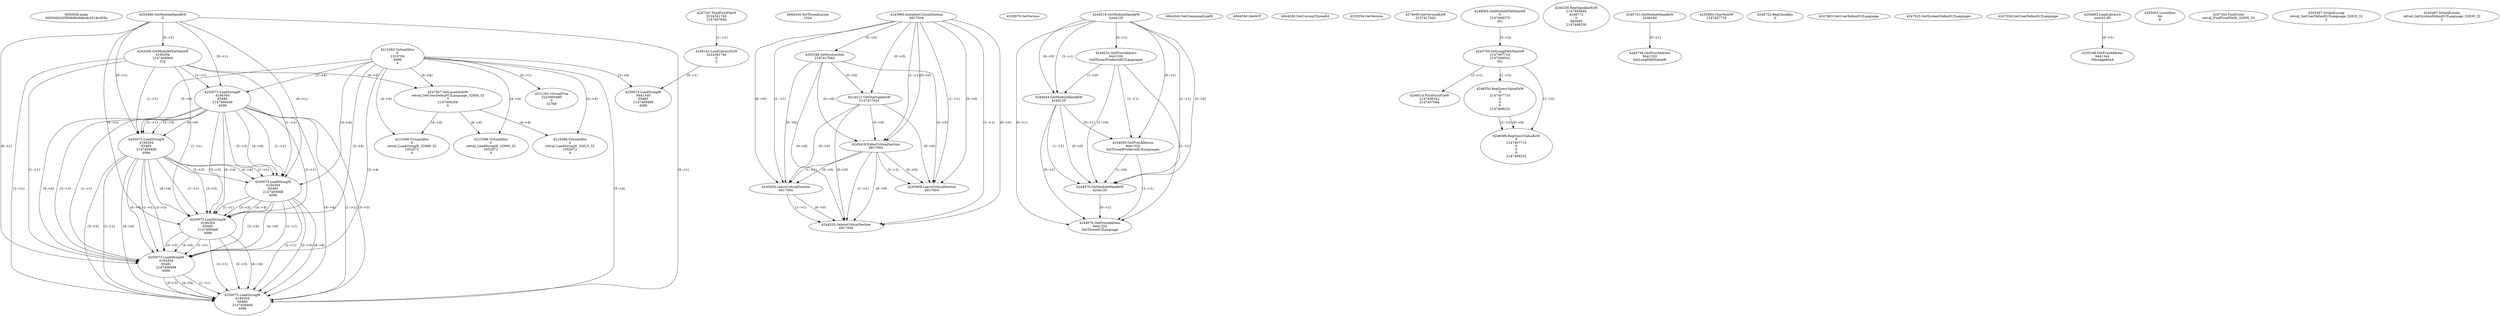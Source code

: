 // Global SCDG with merge call
digraph {
	0 [label="6850628.main
00050d42d5ff38d9eddbedc431dc283e"]
	1 [label="4254480.GetModuleHandleW
0"]
	2 [label="6844434.SetThreadLocale
1024"]
	3 [label="4243965.InitializeCriticalSection
6917004"]
	4 [label="4243979.GetVersion
"]
	5 [label="4244018.GetModuleHandleW
4244120"]
	6 [label="4244024.GetProcAddress
9441320
GetThreadPreferredUILanguages"]
	5 -> 6 [label="(0-->1)"]
	7 [label="4244044.GetModuleHandleW
4244120"]
	5 -> 7 [label="(1-->1)"]
	5 -> 7 [label="(0-->0)"]
	6 -> 7 [label="(1-->0)"]
	8 [label="4244050.GetProcAddress
9441320
SetThreadPreferredUILanguages"]
	5 -> 8 [label="(0-->1)"]
	6 -> 8 [label="(1-->1)"]
	7 -> 8 [label="(0-->1)"]
	9 [label="4244070.GetModuleHandleW
4244120"]
	5 -> 9 [label="(1-->1)"]
	7 -> 9 [label="(1-->1)"]
	5 -> 9 [label="(0-->0)"]
	6 -> 9 [label="(1-->0)"]
	7 -> 9 [label="(0-->0)"]
	8 -> 9 [label="(1-->0)"]
	10 [label="4244076.GetProcAddress
9441320
GetThreadUILanguage"]
	5 -> 10 [label="(0-->1)"]
	6 -> 10 [label="(1-->1)"]
	7 -> 10 [label="(0-->1)"]
	8 -> 10 [label="(1-->1)"]
	9 -> 10 [label="(0-->1)"]
	11 [label="4250188.GetSystemInfo
2147417660"]
	3 -> 11 [label="(0-->0)"]
	12 [label="6844540.GetCommandLineW
"]
	13 [label="4214413.GetStartupInfoW
2147417624"]
	3 -> 13 [label="(0-->0)"]
	11 -> 13 [label="(0-->0)"]
	14 [label="6844560.GetACP
"]
	15 [label="6844580.GetCurrentThreadId
"]
	16 [label="4250204.GetVersion
"]
	17 [label="4276690.GetVersionExW
2147417420"]
	18 [label="4243306.GetModuleFileNameW
4194304
2147408904
522"]
	1 -> 18 [label="(0-->1)"]
	19 [label="4248064.GetModuleFileNameW
0
2147408370
261"]
	20 [label="4215383.VirtualAlloc
0
1310704
4096
4"]
	21 [label="4246338.RegOpenKeyExW
2147483649
4246772
0
983065
2147408236"]
	22 [label="4245741.GetModuleHandleW
4246160"]
	23 [label="4245758.GetProcAddress
9441320
GetLongPathNameW"]
	22 -> 23 [label="(0-->1)"]
	24 [label="4245785.GetLongPathNameW
2147407710
2147406542
261"]
	19 -> 24 [label="(3-->3)"]
	25 [label="4245683.CharNextW
2147407716"]
	26 [label="4246014.FindFirstFileW
2147406542
2147407064"]
	24 -> 26 [label="(2-->1)"]
	27 [label="4246556.RegQueryValueExW
0
2147407710
0
0
0
2147408232"]
	24 -> 27 [label="(1-->2)"]
	28 [label="4246599.RegQueryValueExW
0
2147407710
0
0
0
2147408232"]
	24 -> 28 [label="(1-->2)"]
	27 -> 28 [label="(2-->2)"]
	27 -> 28 [label="(6-->6)"]
	29 [label="4246722.RegCloseKey
0"]
	30 [label="4247883.GetUserDefaultUILanguage
"]
	31 [label="4245418.EnterCriticalSection
6917004"]
	3 -> 31 [label="(1-->1)"]
	3 -> 31 [label="(0-->0)"]
	11 -> 31 [label="(0-->0)"]
	13 -> 31 [label="(0-->0)"]
	32 [label="4245454.LeaveCriticalSection
6917004"]
	3 -> 32 [label="(1-->1)"]
	31 -> 32 [label="(1-->1)"]
	3 -> 32 [label="(0-->0)"]
	11 -> 32 [label="(0-->0)"]
	13 -> 32 [label="(0-->0)"]
	31 -> 32 [label="(0-->0)"]
	33 [label="4247923.GetSystemDefaultUILanguage
"]
	34 [label="4247558.GetUserDefaultUILanguage
"]
	35 [label="4247567.GetLocaleInfoW
retval_GetUserDefaultUILanguage_32850_32
3
2147408268
4"]
	18 -> 35 [label="(0-->2)"]
	20 -> 35 [label="(4-->4)"]
	36 [label="4247247.FindFirstFileW
3224341740
2147407640"]
	37 [label="4250073.LoadStringW
4194304
65485
2147409468
4096"]
	1 -> 37 [label="(0-->1)"]
	18 -> 37 [label="(1-->1)"]
	20 -> 37 [label="(3-->4)"]
	38 [label="4250073.LoadStringW
4194304
65484
2147409468
4096"]
	1 -> 38 [label="(0-->1)"]
	18 -> 38 [label="(1-->1)"]
	37 -> 38 [label="(1-->1)"]
	37 -> 38 [label="(3-->3)"]
	20 -> 38 [label="(3-->4)"]
	37 -> 38 [label="(4-->4)"]
	39 [label="4250073.LoadStringW
4194304
65483
2147409468
4096"]
	1 -> 39 [label="(0-->1)"]
	18 -> 39 [label="(1-->1)"]
	37 -> 39 [label="(1-->1)"]
	38 -> 39 [label="(1-->1)"]
	37 -> 39 [label="(3-->3)"]
	38 -> 39 [label="(3-->3)"]
	20 -> 39 [label="(3-->4)"]
	37 -> 39 [label="(4-->4)"]
	38 -> 39 [label="(4-->4)"]
	40 [label="4250073.LoadStringW
4194304
65482
2147409468
4096"]
	1 -> 40 [label="(0-->1)"]
	18 -> 40 [label="(1-->1)"]
	37 -> 40 [label="(1-->1)"]
	38 -> 40 [label="(1-->1)"]
	39 -> 40 [label="(1-->1)"]
	37 -> 40 [label="(3-->3)"]
	38 -> 40 [label="(3-->3)"]
	39 -> 40 [label="(3-->3)"]
	20 -> 40 [label="(3-->4)"]
	37 -> 40 [label="(4-->4)"]
	38 -> 40 [label="(4-->4)"]
	39 -> 40 [label="(4-->4)"]
	41 [label="4250073.LoadStringW
4194304
65481
2147409468
4096"]
	1 -> 41 [label="(0-->1)"]
	18 -> 41 [label="(1-->1)"]
	37 -> 41 [label="(1-->1)"]
	38 -> 41 [label="(1-->1)"]
	39 -> 41 [label="(1-->1)"]
	40 -> 41 [label="(1-->1)"]
	37 -> 41 [label="(3-->3)"]
	38 -> 41 [label="(3-->3)"]
	39 -> 41 [label="(3-->3)"]
	40 -> 41 [label="(3-->3)"]
	20 -> 41 [label="(3-->4)"]
	37 -> 41 [label="(4-->4)"]
	38 -> 41 [label="(4-->4)"]
	39 -> 41 [label="(4-->4)"]
	40 -> 41 [label="(4-->4)"]
	42 [label="4254893.LoadLibraryA
user32.dll"]
	43 [label="4255003.LocalAlloc
64
8"]
	44 [label="4255148.GetProcAddress
9441344
MessageBoxA"]
	42 -> 44 [label="(0-->1)"]
	45 [label="4244205.DeleteCriticalSection
6917004"]
	3 -> 45 [label="(1-->1)"]
	31 -> 45 [label="(1-->1)"]
	32 -> 45 [label="(1-->1)"]
	3 -> 45 [label="(0-->0)"]
	11 -> 45 [label="(0-->0)"]
	13 -> 45 [label="(0-->0)"]
	31 -> 45 [label="(0-->0)"]
	32 -> 45 [label="(0-->0)"]
	46 [label="4221262.VirtualFree
3223060480
0
32768"]
	20 -> 46 [label="(0-->1)"]
	47 [label="4250073.LoadStringW
4194304
65480
2147409468
4096"]
	1 -> 47 [label="(0-->1)"]
	18 -> 47 [label="(1-->1)"]
	37 -> 47 [label="(1-->1)"]
	38 -> 47 [label="(1-->1)"]
	39 -> 47 [label="(1-->1)"]
	40 -> 47 [label="(1-->1)"]
	41 -> 47 [label="(1-->1)"]
	37 -> 47 [label="(3-->3)"]
	38 -> 47 [label="(3-->3)"]
	39 -> 47 [label="(3-->3)"]
	40 -> 47 [label="(3-->3)"]
	41 -> 47 [label="(3-->3)"]
	20 -> 47 [label="(3-->4)"]
	37 -> 47 [label="(4-->4)"]
	38 -> 47 [label="(4-->4)"]
	39 -> 47 [label="(4-->4)"]
	40 -> 47 [label="(4-->4)"]
	41 -> 47 [label="(4-->4)"]
	48 [label="4247263.FindClose
retval_FindFirstFileW_32856_32"]
	49 [label="4248145.LoadLibraryExW
3224341740
0
2"]
	36 -> 49 [label="(1-->1)"]
	50 [label="4250073.LoadStringW
9441340
65485
2147409468
4096"]
	49 -> 50 [label="(0-->1)"]
	20 -> 50 [label="(3-->4)"]
	51 [label="4245469.LeaveCriticalSection
6917004"]
	3 -> 51 [label="(1-->1)"]
	31 -> 51 [label="(1-->1)"]
	3 -> 51 [label="(0-->0)"]
	11 -> 51 [label="(0-->0)"]
	13 -> 51 [label="(0-->0)"]
	31 -> 51 [label="(0-->0)"]
	52 [label="4245487.IsValidLocale
retval_GetUserDefaultUILanguage_32825_32
2"]
	53 [label="4245487.IsValidLocale
retval_GetSystemDefaultUILanguage_32838_32
2"]
	54 [label="4215588.VirtualAlloc
0
retval_LoadStringW_32900_32
1052672
4"]
	20 -> 54 [label="(4-->4)"]
	35 -> 54 [label="(4-->4)"]
	55 [label="4215588.VirtualAlloc
0
retval_LoadStringW_32886_32
1052672
4"]
	20 -> 55 [label="(4-->4)"]
	35 -> 55 [label="(4-->4)"]
	56 [label="4215588.VirtualAlloc
0
retval_LoadStringW_32915_32
1052672
4"]
	20 -> 56 [label="(4-->4)"]
	35 -> 56 [label="(4-->4)"]
}
